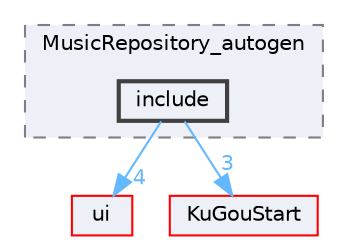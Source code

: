 digraph "include"
{
 // LATEX_PDF_SIZE
  bgcolor="transparent";
  edge [fontname=Helvetica,fontsize=10,labelfontname=Helvetica,labelfontsize=10];
  node [fontname=Helvetica,fontsize=10,shape=box,height=0.2,width=0.4];
  compound=true
  subgraph clusterdir_4bb637691895fdd0a8c297611b3de7ab {
    graph [ bgcolor="#edf0f7", pencolor="grey50", label="MusicRepository_autogen", fontname=Helvetica,fontsize=10 style="filled,dashed", URL="dir_4bb637691895fdd0a8c297611b3de7ab.html",tooltip=""]
  dir_81a6ea741fb994f9e63ef3e01cfec7ae [label="include", fillcolor="#edf0f7", color="grey25", style="filled,bold", URL="dir_81a6ea741fb994f9e63ef3e01cfec7ae.html",tooltip=""];
  }
  dir_1788f8309b1a812dcb800a185471cf6c [label="ui", fillcolor="#edf0f7", color="red", style="filled", URL="dir_1788f8309b1a812dcb800a185471cf6c.html",tooltip=""];
  dir_e60601b218beddc6af0778ac41ea9cb2 [label="KuGouStart", fillcolor="#edf0f7", color="red", style="filled", URL="dir_e60601b218beddc6af0778ac41ea9cb2.html",tooltip=""];
  dir_81a6ea741fb994f9e63ef3e01cfec7ae->dir_1788f8309b1a812dcb800a185471cf6c [headlabel="4", labeldistance=1.5 headhref="dir_000145_000351.html" href="dir_000145_000351.html" color="steelblue1" fontcolor="steelblue1"];
  dir_81a6ea741fb994f9e63ef3e01cfec7ae->dir_e60601b218beddc6af0778ac41ea9cb2 [headlabel="3", labeldistance=1.5 headhref="dir_000145_000172.html" href="dir_000145_000172.html" color="steelblue1" fontcolor="steelblue1"];
}
